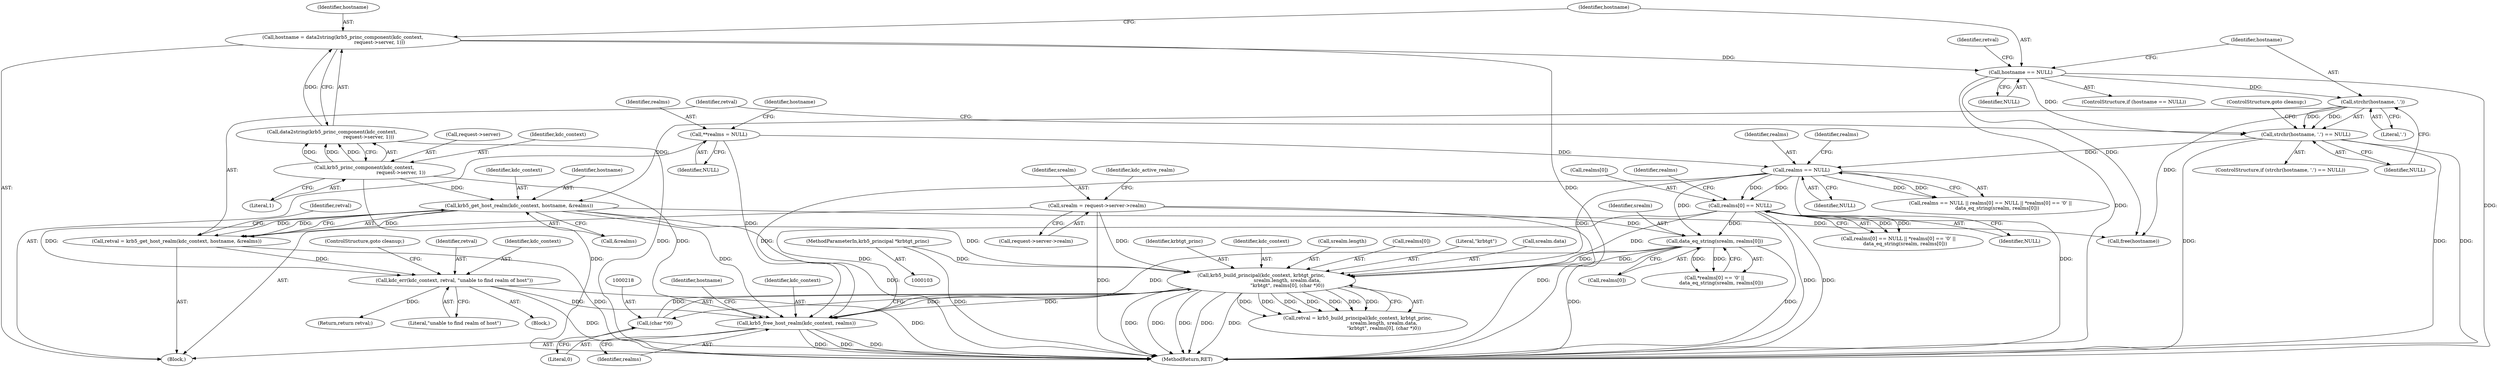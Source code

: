 digraph "0_krb5_4c023ba43c16396f0d199e2df1cfa59b88b62acc_0@API" {
"1000221" [label="(Call,krb5_free_host_realm(kdc_context, realms))"];
"1000169" [label="(Call,kdc_err(kdc_context, retval, \"unable to find realm of host\"))"];
"1000161" [label="(Call,krb5_get_host_realm(kdc_context, hostname, &realms))"];
"1000137" [label="(Call,krb5_princ_component(kdc_context,\n                                                request->server, 1))"];
"1000154" [label="(Call,strchr(hostname, '.'))"];
"1000144" [label="(Call,hostname == NULL)"];
"1000134" [label="(Call,hostname = data2string(krb5_princ_component(kdc_context,\n                                                request->server, 1)))"];
"1000136" [label="(Call,data2string(krb5_princ_component(kdc_context,\n                                                request->server, 1)))"];
"1000159" [label="(Call,retval = krb5_get_host_realm(kdc_context, hostname, &realms))"];
"1000204" [label="(Call,krb5_build_principal(kdc_context, krbtgt_princ,\n                                  srealm.length, srealm.data,\n                                  \"krbtgt\", realms[0], (char *)0))"];
"1000106" [label="(MethodParameterIn,krb5_principal *krbtgt_princ)"];
"1000192" [label="(Call,data_eq_string(srealm, realms[0]))"];
"1000121" [label="(Call,srealm = request->server->realm)"];
"1000180" [label="(Call,realms[0] == NULL)"];
"1000176" [label="(Call,realms == NULL)"];
"1000113" [label="(Call,**realms = NULL)"];
"1000153" [label="(Call,strchr(hostname, '.') == NULL)"];
"1000217" [label="(Call,(char *)0)"];
"1000204" [label="(Call,krb5_build_principal(kdc_context, krbtgt_princ,\n                                  srealm.length, srealm.data,\n                                  \"krbtgt\", realms[0], (char *)0))"];
"1000137" [label="(Call,krb5_princ_component(kdc_context,\n                                                request->server, 1))"];
"1000171" [label="(Identifier,retval)"];
"1000149" [label="(Identifier,retval)"];
"1000176" [label="(Call,realms == NULL)"];
"1000214" [label="(Call,realms[0])"];
"1000121" [label="(Call,srealm = request->server->realm)"];
"1000162" [label="(Identifier,kdc_context)"];
"1000153" [label="(Call,strchr(hostname, '.') == NULL)"];
"1000146" [label="(Identifier,NULL)"];
"1000160" [label="(Identifier,retval)"];
"1000167" [label="(Identifier,retval)"];
"1000202" [label="(Call,retval = krb5_build_principal(kdc_context, krbtgt_princ,\n                                  srealm.length, srealm.data,\n                                  \"krbtgt\", realms[0], (char *)0))"];
"1000193" [label="(Identifier,srealm)"];
"1000219" [label="(Literal,0)"];
"1000156" [label="(Literal,'.')"];
"1000213" [label="(Literal,\"krbtgt\")"];
"1000184" [label="(Identifier,NULL)"];
"1000164" [label="(Call,&realms)"];
"1000122" [label="(Identifier,srealm)"];
"1000224" [label="(Call,free(hostname))"];
"1000180" [label="(Call,realms[0] == NULL)"];
"1000189" [label="(Identifier,realms)"];
"1000152" [label="(ControlStructure,if (strchr(hostname, '.') == NULL))"];
"1000175" [label="(Call,realms == NULL || realms[0] == NULL || *realms[0] == '\0' ||\n         data_eq_string(srealm, realms[0]))"];
"1000192" [label="(Call,data_eq_string(srealm, realms[0]))"];
"1000177" [label="(Identifier,realms)"];
"1000178" [label="(Identifier,NULL)"];
"1000118" [label="(Identifier,hostname)"];
"1000210" [label="(Call,srealm.data)"];
"1000157" [label="(Identifier,NULL)"];
"1000223" [label="(Identifier,realms)"];
"1000194" [label="(Call,realms[0])"];
"1000139" [label="(Call,request->server)"];
"1000182" [label="(Identifier,realms)"];
"1000228" [label="(MethodReturn,RET)"];
"1000114" [label="(Identifier,realms)"];
"1000159" [label="(Call,retval = krb5_get_host_realm(kdc_context, hostname, &realms))"];
"1000181" [label="(Call,realms[0])"];
"1000170" [label="(Identifier,kdc_context)"];
"1000161" [label="(Call,krb5_get_host_realm(kdc_context, hostname, &realms))"];
"1000107" [label="(Block,)"];
"1000163" [label="(Identifier,hostname)"];
"1000143" [label="(ControlStructure,if (hostname == NULL))"];
"1000115" [label="(Identifier,NULL)"];
"1000136" [label="(Call,data2string(krb5_princ_component(kdc_context,\n                                                request->server, 1)))"];
"1000131" [label="(Identifier,kdc_active_realm)"];
"1000221" [label="(Call,krb5_free_host_realm(kdc_context, realms))"];
"1000106" [label="(MethodParameterIn,krb5_principal *krbtgt_princ)"];
"1000173" [label="(ControlStructure,goto cleanup;)"];
"1000155" [label="(Identifier,hostname)"];
"1000123" [label="(Call,request->server->realm)"];
"1000222" [label="(Identifier,kdc_context)"];
"1000138" [label="(Identifier,kdc_context)"];
"1000179" [label="(Call,realms[0] == NULL || *realms[0] == '\0' ||\n         data_eq_string(srealm, realms[0]))"];
"1000158" [label="(ControlStructure,goto cleanup;)"];
"1000113" [label="(Call,**realms = NULL)"];
"1000226" [label="(Return,return retval;)"];
"1000134" [label="(Call,hostname = data2string(krb5_princ_component(kdc_context,\n                                                request->server, 1)))"];
"1000225" [label="(Identifier,hostname)"];
"1000169" [label="(Call,kdc_err(kdc_context, retval, \"unable to find realm of host\"))"];
"1000154" [label="(Call,strchr(hostname, '.'))"];
"1000172" [label="(Literal,\"unable to find realm of host\")"];
"1000145" [label="(Identifier,hostname)"];
"1000206" [label="(Identifier,krbtgt_princ)"];
"1000142" [label="(Literal,1)"];
"1000135" [label="(Identifier,hostname)"];
"1000205" [label="(Identifier,kdc_context)"];
"1000168" [label="(Block,)"];
"1000207" [label="(Call,srealm.length)"];
"1000217" [label="(Call,(char *)0)"];
"1000185" [label="(Call,*realms[0] == '\0' ||\n         data_eq_string(srealm, realms[0]))"];
"1000144" [label="(Call,hostname == NULL)"];
"1000221" -> "1000107"  [label="AST: "];
"1000221" -> "1000223"  [label="CFG: "];
"1000222" -> "1000221"  [label="AST: "];
"1000223" -> "1000221"  [label="AST: "];
"1000225" -> "1000221"  [label="CFG: "];
"1000221" -> "1000228"  [label="DDG: "];
"1000221" -> "1000228"  [label="DDG: "];
"1000221" -> "1000228"  [label="DDG: "];
"1000169" -> "1000221"  [label="DDG: "];
"1000137" -> "1000221"  [label="DDG: "];
"1000204" -> "1000221"  [label="DDG: "];
"1000204" -> "1000221"  [label="DDG: "];
"1000161" -> "1000221"  [label="DDG: "];
"1000192" -> "1000221"  [label="DDG: "];
"1000180" -> "1000221"  [label="DDG: "];
"1000176" -> "1000221"  [label="DDG: "];
"1000113" -> "1000221"  [label="DDG: "];
"1000169" -> "1000168"  [label="AST: "];
"1000169" -> "1000172"  [label="CFG: "];
"1000170" -> "1000169"  [label="AST: "];
"1000171" -> "1000169"  [label="AST: "];
"1000172" -> "1000169"  [label="AST: "];
"1000173" -> "1000169"  [label="CFG: "];
"1000169" -> "1000228"  [label="DDG: "];
"1000169" -> "1000228"  [label="DDG: "];
"1000161" -> "1000169"  [label="DDG: "];
"1000159" -> "1000169"  [label="DDG: "];
"1000169" -> "1000226"  [label="DDG: "];
"1000161" -> "1000159"  [label="AST: "];
"1000161" -> "1000164"  [label="CFG: "];
"1000162" -> "1000161"  [label="AST: "];
"1000163" -> "1000161"  [label="AST: "];
"1000164" -> "1000161"  [label="AST: "];
"1000159" -> "1000161"  [label="CFG: "];
"1000161" -> "1000228"  [label="DDG: "];
"1000161" -> "1000159"  [label="DDG: "];
"1000161" -> "1000159"  [label="DDG: "];
"1000161" -> "1000159"  [label="DDG: "];
"1000137" -> "1000161"  [label="DDG: "];
"1000154" -> "1000161"  [label="DDG: "];
"1000161" -> "1000204"  [label="DDG: "];
"1000161" -> "1000224"  [label="DDG: "];
"1000137" -> "1000136"  [label="AST: "];
"1000137" -> "1000142"  [label="CFG: "];
"1000138" -> "1000137"  [label="AST: "];
"1000139" -> "1000137"  [label="AST: "];
"1000142" -> "1000137"  [label="AST: "];
"1000136" -> "1000137"  [label="CFG: "];
"1000137" -> "1000228"  [label="DDG: "];
"1000137" -> "1000136"  [label="DDG: "];
"1000137" -> "1000136"  [label="DDG: "];
"1000137" -> "1000136"  [label="DDG: "];
"1000154" -> "1000153"  [label="AST: "];
"1000154" -> "1000156"  [label="CFG: "];
"1000155" -> "1000154"  [label="AST: "];
"1000156" -> "1000154"  [label="AST: "];
"1000157" -> "1000154"  [label="CFG: "];
"1000154" -> "1000153"  [label="DDG: "];
"1000154" -> "1000153"  [label="DDG: "];
"1000144" -> "1000154"  [label="DDG: "];
"1000154" -> "1000224"  [label="DDG: "];
"1000144" -> "1000143"  [label="AST: "];
"1000144" -> "1000146"  [label="CFG: "];
"1000145" -> "1000144"  [label="AST: "];
"1000146" -> "1000144"  [label="AST: "];
"1000149" -> "1000144"  [label="CFG: "];
"1000155" -> "1000144"  [label="CFG: "];
"1000144" -> "1000228"  [label="DDG: "];
"1000144" -> "1000228"  [label="DDG: "];
"1000134" -> "1000144"  [label="DDG: "];
"1000144" -> "1000153"  [label="DDG: "];
"1000144" -> "1000224"  [label="DDG: "];
"1000134" -> "1000107"  [label="AST: "];
"1000134" -> "1000136"  [label="CFG: "];
"1000135" -> "1000134"  [label="AST: "];
"1000136" -> "1000134"  [label="AST: "];
"1000145" -> "1000134"  [label="CFG: "];
"1000134" -> "1000228"  [label="DDG: "];
"1000136" -> "1000134"  [label="DDG: "];
"1000136" -> "1000228"  [label="DDG: "];
"1000159" -> "1000107"  [label="AST: "];
"1000160" -> "1000159"  [label="AST: "];
"1000167" -> "1000159"  [label="CFG: "];
"1000159" -> "1000228"  [label="DDG: "];
"1000204" -> "1000202"  [label="AST: "];
"1000204" -> "1000217"  [label="CFG: "];
"1000205" -> "1000204"  [label="AST: "];
"1000206" -> "1000204"  [label="AST: "];
"1000207" -> "1000204"  [label="AST: "];
"1000210" -> "1000204"  [label="AST: "];
"1000213" -> "1000204"  [label="AST: "];
"1000214" -> "1000204"  [label="AST: "];
"1000217" -> "1000204"  [label="AST: "];
"1000202" -> "1000204"  [label="CFG: "];
"1000204" -> "1000228"  [label="DDG: "];
"1000204" -> "1000228"  [label="DDG: "];
"1000204" -> "1000228"  [label="DDG: "];
"1000204" -> "1000228"  [label="DDG: "];
"1000204" -> "1000228"  [label="DDG: "];
"1000204" -> "1000202"  [label="DDG: "];
"1000204" -> "1000202"  [label="DDG: "];
"1000204" -> "1000202"  [label="DDG: "];
"1000204" -> "1000202"  [label="DDG: "];
"1000204" -> "1000202"  [label="DDG: "];
"1000204" -> "1000202"  [label="DDG: "];
"1000204" -> "1000202"  [label="DDG: "];
"1000106" -> "1000204"  [label="DDG: "];
"1000192" -> "1000204"  [label="DDG: "];
"1000192" -> "1000204"  [label="DDG: "];
"1000121" -> "1000204"  [label="DDG: "];
"1000180" -> "1000204"  [label="DDG: "];
"1000176" -> "1000204"  [label="DDG: "];
"1000217" -> "1000204"  [label="DDG: "];
"1000106" -> "1000103"  [label="AST: "];
"1000106" -> "1000228"  [label="DDG: "];
"1000192" -> "1000185"  [label="AST: "];
"1000192" -> "1000194"  [label="CFG: "];
"1000193" -> "1000192"  [label="AST: "];
"1000194" -> "1000192"  [label="AST: "];
"1000185" -> "1000192"  [label="CFG: "];
"1000192" -> "1000228"  [label="DDG: "];
"1000192" -> "1000228"  [label="DDG: "];
"1000192" -> "1000185"  [label="DDG: "];
"1000192" -> "1000185"  [label="DDG: "];
"1000121" -> "1000192"  [label="DDG: "];
"1000180" -> "1000192"  [label="DDG: "];
"1000176" -> "1000192"  [label="DDG: "];
"1000121" -> "1000107"  [label="AST: "];
"1000121" -> "1000123"  [label="CFG: "];
"1000122" -> "1000121"  [label="AST: "];
"1000123" -> "1000121"  [label="AST: "];
"1000131" -> "1000121"  [label="CFG: "];
"1000121" -> "1000228"  [label="DDG: "];
"1000121" -> "1000228"  [label="DDG: "];
"1000180" -> "1000179"  [label="AST: "];
"1000180" -> "1000184"  [label="CFG: "];
"1000181" -> "1000180"  [label="AST: "];
"1000184" -> "1000180"  [label="AST: "];
"1000189" -> "1000180"  [label="CFG: "];
"1000179" -> "1000180"  [label="CFG: "];
"1000180" -> "1000228"  [label="DDG: "];
"1000180" -> "1000228"  [label="DDG: "];
"1000180" -> "1000179"  [label="DDG: "];
"1000180" -> "1000179"  [label="DDG: "];
"1000176" -> "1000180"  [label="DDG: "];
"1000176" -> "1000180"  [label="DDG: "];
"1000176" -> "1000175"  [label="AST: "];
"1000176" -> "1000178"  [label="CFG: "];
"1000177" -> "1000176"  [label="AST: "];
"1000178" -> "1000176"  [label="AST: "];
"1000182" -> "1000176"  [label="CFG: "];
"1000175" -> "1000176"  [label="CFG: "];
"1000176" -> "1000228"  [label="DDG: "];
"1000176" -> "1000175"  [label="DDG: "];
"1000176" -> "1000175"  [label="DDG: "];
"1000113" -> "1000176"  [label="DDG: "];
"1000153" -> "1000176"  [label="DDG: "];
"1000113" -> "1000107"  [label="AST: "];
"1000113" -> "1000115"  [label="CFG: "];
"1000114" -> "1000113"  [label="AST: "];
"1000115" -> "1000113"  [label="AST: "];
"1000118" -> "1000113"  [label="CFG: "];
"1000153" -> "1000152"  [label="AST: "];
"1000153" -> "1000157"  [label="CFG: "];
"1000157" -> "1000153"  [label="AST: "];
"1000158" -> "1000153"  [label="CFG: "];
"1000160" -> "1000153"  [label="CFG: "];
"1000153" -> "1000228"  [label="DDG: "];
"1000153" -> "1000228"  [label="DDG: "];
"1000153" -> "1000228"  [label="DDG: "];
"1000217" -> "1000219"  [label="CFG: "];
"1000218" -> "1000217"  [label="AST: "];
"1000219" -> "1000217"  [label="AST: "];
}
